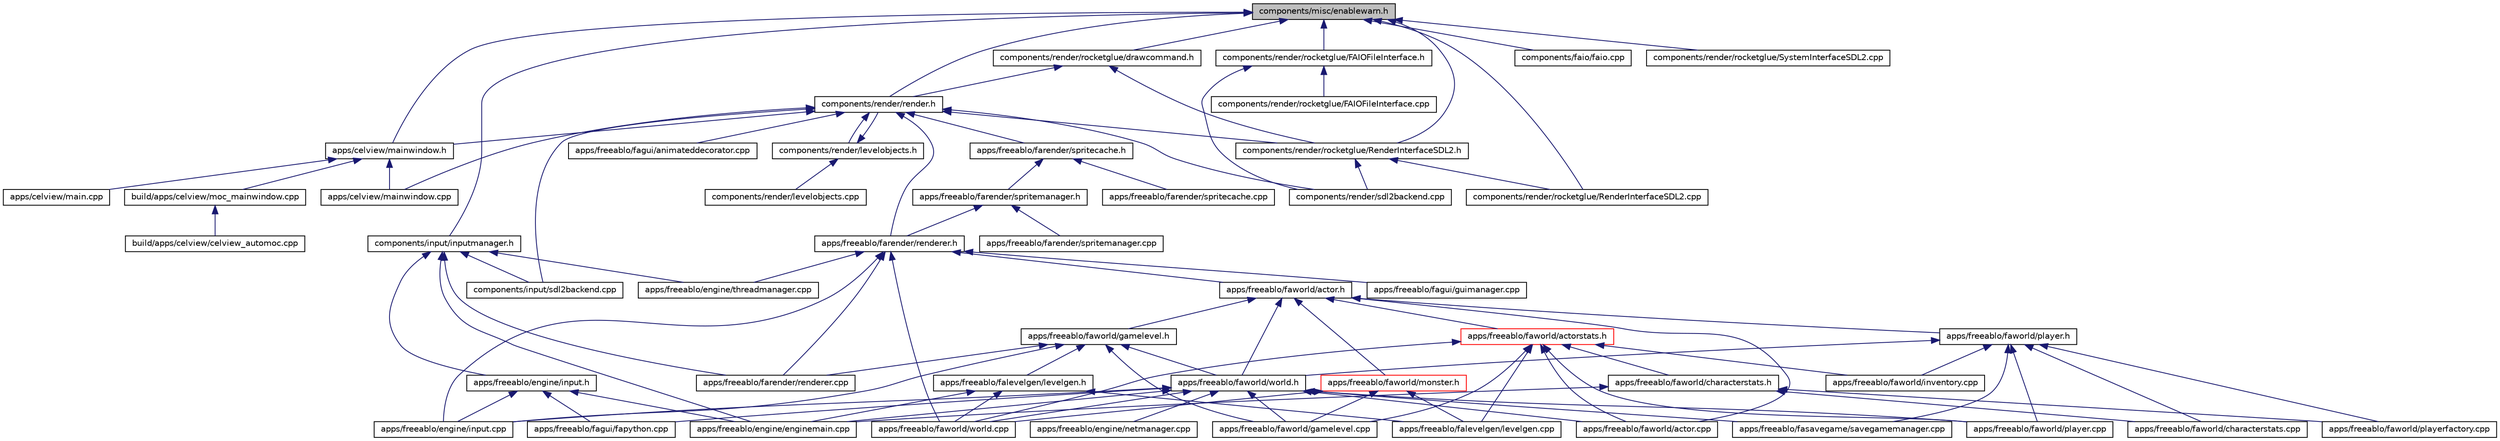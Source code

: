 digraph G
{
  edge [fontname="Helvetica",fontsize="10",labelfontname="Helvetica",labelfontsize="10"];
  node [fontname="Helvetica",fontsize="10",shape=record];
  Node1 [label="components/misc/enablewarn.h",height=0.2,width=0.4,color="black", fillcolor="grey75", style="filled" fontcolor="black"];
  Node1 -> Node2 [dir="back",color="midnightblue",fontsize="10",style="solid",fontname="Helvetica"];
  Node2 [label="apps/celview/mainwindow.h",height=0.2,width=0.4,color="black", fillcolor="white", style="filled",URL="$celview_2mainwindow_8h.html"];
  Node2 -> Node3 [dir="back",color="midnightblue",fontsize="10",style="solid",fontname="Helvetica"];
  Node3 [label="apps/celview/main.cpp",height=0.2,width=0.4,color="black", fillcolor="white", style="filled",URL="$celview_2main_8cpp.html"];
  Node2 -> Node4 [dir="back",color="midnightblue",fontsize="10",style="solid",fontname="Helvetica"];
  Node4 [label="apps/celview/mainwindow.cpp",height=0.2,width=0.4,color="black", fillcolor="white", style="filled",URL="$celview_2mainwindow_8cpp.html"];
  Node2 -> Node5 [dir="back",color="midnightblue",fontsize="10",style="solid",fontname="Helvetica"];
  Node5 [label="build/apps/celview/moc_mainwindow.cpp",height=0.2,width=0.4,color="black", fillcolor="white", style="filled",URL="$celview_2moc__mainwindow_8cpp.html"];
  Node5 -> Node6 [dir="back",color="midnightblue",fontsize="10",style="solid",fontname="Helvetica"];
  Node6 [label="build/apps/celview/celview_automoc.cpp",height=0.2,width=0.4,color="black", fillcolor="white", style="filled",URL="$celview__automoc_8cpp.html"];
  Node1 -> Node7 [dir="back",color="midnightblue",fontsize="10",style="solid",fontname="Helvetica"];
  Node7 [label="components/faio/faio.cpp",height=0.2,width=0.4,color="black", fillcolor="white", style="filled",URL="$faio_8cpp.html"];
  Node1 -> Node8 [dir="back",color="midnightblue",fontsize="10",style="solid",fontname="Helvetica"];
  Node8 [label="components/input/inputmanager.h",height=0.2,width=0.4,color="black", fillcolor="white", style="filled",URL="$inputmanager_8h.html"];
  Node8 -> Node9 [dir="back",color="midnightblue",fontsize="10",style="solid",fontname="Helvetica"];
  Node9 [label="apps/freeablo/engine/input.h",height=0.2,width=0.4,color="black", fillcolor="white", style="filled",URL="$input_8h.html"];
  Node9 -> Node10 [dir="back",color="midnightblue",fontsize="10",style="solid",fontname="Helvetica"];
  Node10 [label="apps/freeablo/engine/enginemain.cpp",height=0.2,width=0.4,color="black", fillcolor="white", style="filled",URL="$enginemain_8cpp.html"];
  Node9 -> Node11 [dir="back",color="midnightblue",fontsize="10",style="solid",fontname="Helvetica"];
  Node11 [label="apps/freeablo/engine/input.cpp",height=0.2,width=0.4,color="black", fillcolor="white", style="filled",URL="$input_8cpp.html"];
  Node9 -> Node12 [dir="back",color="midnightblue",fontsize="10",style="solid",fontname="Helvetica"];
  Node12 [label="apps/freeablo/fagui/fapython.cpp",height=0.2,width=0.4,color="black", fillcolor="white", style="filled",URL="$fapython_8cpp.html"];
  Node8 -> Node10 [dir="back",color="midnightblue",fontsize="10",style="solid",fontname="Helvetica"];
  Node8 -> Node13 [dir="back",color="midnightblue",fontsize="10",style="solid",fontname="Helvetica"];
  Node13 [label="apps/freeablo/engine/threadmanager.cpp",height=0.2,width=0.4,color="black", fillcolor="white", style="filled",URL="$threadmanager_8cpp.html"];
  Node8 -> Node14 [dir="back",color="midnightblue",fontsize="10",style="solid",fontname="Helvetica"];
  Node14 [label="apps/freeablo/farender/renderer.cpp",height=0.2,width=0.4,color="black", fillcolor="white", style="filled",URL="$renderer_8cpp.html"];
  Node8 -> Node15 [dir="back",color="midnightblue",fontsize="10",style="solid",fontname="Helvetica"];
  Node15 [label="components/input/sdl2backend.cpp",height=0.2,width=0.4,color="black", fillcolor="white", style="filled",URL="$input_2sdl2backend_8cpp.html"];
  Node1 -> Node16 [dir="back",color="midnightblue",fontsize="10",style="solid",fontname="Helvetica"];
  Node16 [label="components/render/render.h",height=0.2,width=0.4,color="black", fillcolor="white", style="filled",URL="$render_8h.html"];
  Node16 -> Node2 [dir="back",color="midnightblue",fontsize="10",style="solid",fontname="Helvetica"];
  Node16 -> Node4 [dir="back",color="midnightblue",fontsize="10",style="solid",fontname="Helvetica"];
  Node16 -> Node17 [dir="back",color="midnightblue",fontsize="10",style="solid",fontname="Helvetica"];
  Node17 [label="apps/freeablo/farender/renderer.h",height=0.2,width=0.4,color="black", fillcolor="white", style="filled",URL="$renderer_8h.html"];
  Node17 -> Node18 [dir="back",color="midnightblue",fontsize="10",style="solid",fontname="Helvetica"];
  Node18 [label="apps/freeablo/faworld/actor.h",height=0.2,width=0.4,color="black", fillcolor="white", style="filled",URL="$actor_8h.html"];
  Node18 -> Node19 [dir="back",color="midnightblue",fontsize="10",style="solid",fontname="Helvetica"];
  Node19 [label="apps/freeablo/faworld/world.h",height=0.2,width=0.4,color="black", fillcolor="white", style="filled",URL="$world_8h.html"];
  Node19 -> Node10 [dir="back",color="midnightblue",fontsize="10",style="solid",fontname="Helvetica"];
  Node19 -> Node11 [dir="back",color="midnightblue",fontsize="10",style="solid",fontname="Helvetica"];
  Node19 -> Node20 [dir="back",color="midnightblue",fontsize="10",style="solid",fontname="Helvetica"];
  Node20 [label="apps/freeablo/engine/netmanager.cpp",height=0.2,width=0.4,color="black", fillcolor="white", style="filled",URL="$netmanager_8cpp.html"];
  Node19 -> Node12 [dir="back",color="midnightblue",fontsize="10",style="solid",fontname="Helvetica"];
  Node19 -> Node21 [dir="back",color="midnightblue",fontsize="10",style="solid",fontname="Helvetica"];
  Node21 [label="apps/freeablo/fasavegame/savegamemanager.cpp",height=0.2,width=0.4,color="black", fillcolor="white", style="filled",URL="$savegamemanager_8cpp.html"];
  Node19 -> Node22 [dir="back",color="midnightblue",fontsize="10",style="solid",fontname="Helvetica"];
  Node22 [label="apps/freeablo/faworld/actor.cpp",height=0.2,width=0.4,color="black", fillcolor="white", style="filled",URL="$actor_8cpp.html"];
  Node19 -> Node23 [dir="back",color="midnightblue",fontsize="10",style="solid",fontname="Helvetica"];
  Node23 [label="apps/freeablo/faworld/gamelevel.cpp",height=0.2,width=0.4,color="black", fillcolor="white", style="filled",URL="$gamelevel_8cpp.html"];
  Node19 -> Node24 [dir="back",color="midnightblue",fontsize="10",style="solid",fontname="Helvetica"];
  Node24 [label="apps/freeablo/faworld/player.cpp",height=0.2,width=0.4,color="black", fillcolor="white", style="filled",URL="$player_8cpp.html"];
  Node19 -> Node25 [dir="back",color="midnightblue",fontsize="10",style="solid",fontname="Helvetica"];
  Node25 [label="apps/freeablo/faworld/world.cpp",height=0.2,width=0.4,color="black", fillcolor="white", style="filled",URL="$world_8cpp.html"];
  Node18 -> Node26 [dir="back",color="midnightblue",fontsize="10",style="solid",fontname="Helvetica"];
  Node26 [label="apps/freeablo/faworld/player.h",height=0.2,width=0.4,color="black", fillcolor="white", style="filled",URL="$player_8h.html"];
  Node26 -> Node19 [dir="back",color="midnightblue",fontsize="10",style="solid",fontname="Helvetica"];
  Node26 -> Node21 [dir="back",color="midnightblue",fontsize="10",style="solid",fontname="Helvetica"];
  Node26 -> Node27 [dir="back",color="midnightblue",fontsize="10",style="solid",fontname="Helvetica"];
  Node27 [label="apps/freeablo/faworld/characterstats.cpp",height=0.2,width=0.4,color="black", fillcolor="white", style="filled",URL="$apps_2freeablo_2faworld_2characterstats_8cpp.html"];
  Node26 -> Node28 [dir="back",color="midnightblue",fontsize="10",style="solid",fontname="Helvetica"];
  Node28 [label="apps/freeablo/faworld/inventory.cpp",height=0.2,width=0.4,color="black", fillcolor="white", style="filled",URL="$inventory_8cpp.html"];
  Node26 -> Node24 [dir="back",color="midnightblue",fontsize="10",style="solid",fontname="Helvetica"];
  Node26 -> Node29 [dir="back",color="midnightblue",fontsize="10",style="solid",fontname="Helvetica"];
  Node29 [label="apps/freeablo/faworld/playerfactory.cpp",height=0.2,width=0.4,color="black", fillcolor="white", style="filled",URL="$playerfactory_8cpp.html"];
  Node18 -> Node30 [dir="back",color="midnightblue",fontsize="10",style="solid",fontname="Helvetica"];
  Node30 [label="apps/freeablo/faworld/gamelevel.h",height=0.2,width=0.4,color="black", fillcolor="white", style="filled",URL="$gamelevel_8h.html"];
  Node30 -> Node19 [dir="back",color="midnightblue",fontsize="10",style="solid",fontname="Helvetica"];
  Node30 -> Node31 [dir="back",color="midnightblue",fontsize="10",style="solid",fontname="Helvetica"];
  Node31 [label="apps/freeablo/falevelgen/levelgen.h",height=0.2,width=0.4,color="black", fillcolor="white", style="filled",URL="$levelgen_8h.html"];
  Node31 -> Node10 [dir="back",color="midnightblue",fontsize="10",style="solid",fontname="Helvetica"];
  Node31 -> Node32 [dir="back",color="midnightblue",fontsize="10",style="solid",fontname="Helvetica"];
  Node32 [label="apps/freeablo/falevelgen/levelgen.cpp",height=0.2,width=0.4,color="black", fillcolor="white", style="filled",URL="$levelgen_8cpp.html"];
  Node31 -> Node25 [dir="back",color="midnightblue",fontsize="10",style="solid",fontname="Helvetica"];
  Node30 -> Node11 [dir="back",color="midnightblue",fontsize="10",style="solid",fontname="Helvetica"];
  Node30 -> Node14 [dir="back",color="midnightblue",fontsize="10",style="solid",fontname="Helvetica"];
  Node30 -> Node23 [dir="back",color="midnightblue",fontsize="10",style="solid",fontname="Helvetica"];
  Node18 -> Node33 [dir="back",color="midnightblue",fontsize="10",style="solid",fontname="Helvetica"];
  Node33 [label="apps/freeablo/faworld/actorstats.h",height=0.2,width=0.4,color="red", fillcolor="white", style="filled",URL="$actorstats_8h.html"];
  Node33 -> Node34 [dir="back",color="midnightblue",fontsize="10",style="solid",fontname="Helvetica"];
  Node34 [label="apps/freeablo/faworld/characterstats.h",height=0.2,width=0.4,color="black", fillcolor="white", style="filled",URL="$apps_2freeablo_2faworld_2characterstats_8h.html"];
  Node34 -> Node10 [dir="back",color="midnightblue",fontsize="10",style="solid",fontname="Helvetica"];
  Node34 -> Node27 [dir="back",color="midnightblue",fontsize="10",style="solid",fontname="Helvetica"];
  Node34 -> Node29 [dir="back",color="midnightblue",fontsize="10",style="solid",fontname="Helvetica"];
  Node33 -> Node32 [dir="back",color="midnightblue",fontsize="10",style="solid",fontname="Helvetica"];
  Node33 -> Node22 [dir="back",color="midnightblue",fontsize="10",style="solid",fontname="Helvetica"];
  Node33 -> Node23 [dir="back",color="midnightblue",fontsize="10",style="solid",fontname="Helvetica"];
  Node33 -> Node28 [dir="back",color="midnightblue",fontsize="10",style="solid",fontname="Helvetica"];
  Node33 -> Node24 [dir="back",color="midnightblue",fontsize="10",style="solid",fontname="Helvetica"];
  Node33 -> Node25 [dir="back",color="midnightblue",fontsize="10",style="solid",fontname="Helvetica"];
  Node18 -> Node35 [dir="back",color="midnightblue",fontsize="10",style="solid",fontname="Helvetica"];
  Node35 [label="apps/freeablo/faworld/monster.h",height=0.2,width=0.4,color="red", fillcolor="white", style="filled",URL="$apps_2freeablo_2faworld_2monster_8h.html"];
  Node35 -> Node32 [dir="back",color="midnightblue",fontsize="10",style="solid",fontname="Helvetica"];
  Node35 -> Node23 [dir="back",color="midnightblue",fontsize="10",style="solid",fontname="Helvetica"];
  Node35 -> Node25 [dir="back",color="midnightblue",fontsize="10",style="solid",fontname="Helvetica"];
  Node18 -> Node22 [dir="back",color="midnightblue",fontsize="10",style="solid",fontname="Helvetica"];
  Node17 -> Node11 [dir="back",color="midnightblue",fontsize="10",style="solid",fontname="Helvetica"];
  Node17 -> Node13 [dir="back",color="midnightblue",fontsize="10",style="solid",fontname="Helvetica"];
  Node17 -> Node36 [dir="back",color="midnightblue",fontsize="10",style="solid",fontname="Helvetica"];
  Node36 [label="apps/freeablo/fagui/guimanager.cpp",height=0.2,width=0.4,color="black", fillcolor="white", style="filled",URL="$guimanager_8cpp.html"];
  Node17 -> Node14 [dir="back",color="midnightblue",fontsize="10",style="solid",fontname="Helvetica"];
  Node17 -> Node25 [dir="back",color="midnightblue",fontsize="10",style="solid",fontname="Helvetica"];
  Node16 -> Node37 [dir="back",color="midnightblue",fontsize="10",style="solid",fontname="Helvetica"];
  Node37 [label="apps/freeablo/farender/spritecache.h",height=0.2,width=0.4,color="black", fillcolor="white", style="filled",URL="$spritecache_8h.html"];
  Node37 -> Node38 [dir="back",color="midnightblue",fontsize="10",style="solid",fontname="Helvetica"];
  Node38 [label="apps/freeablo/farender/spritemanager.h",height=0.2,width=0.4,color="black", fillcolor="white", style="filled",URL="$spritemanager_8h.html"];
  Node38 -> Node17 [dir="back",color="midnightblue",fontsize="10",style="solid",fontname="Helvetica"];
  Node38 -> Node39 [dir="back",color="midnightblue",fontsize="10",style="solid",fontname="Helvetica"];
  Node39 [label="apps/freeablo/farender/spritemanager.cpp",height=0.2,width=0.4,color="black", fillcolor="white", style="filled",URL="$spritemanager_8cpp.html"];
  Node37 -> Node40 [dir="back",color="midnightblue",fontsize="10",style="solid",fontname="Helvetica"];
  Node40 [label="apps/freeablo/farender/spritecache.cpp",height=0.2,width=0.4,color="black", fillcolor="white", style="filled",URL="$spritecache_8cpp.html"];
  Node16 -> Node41 [dir="back",color="midnightblue",fontsize="10",style="solid",fontname="Helvetica"];
  Node41 [label="apps/freeablo/fagui/animateddecorator.cpp",height=0.2,width=0.4,color="black", fillcolor="white", style="filled",URL="$animateddecorator_8cpp.html"];
  Node16 -> Node15 [dir="back",color="midnightblue",fontsize="10",style="solid",fontname="Helvetica"];
  Node16 -> Node42 [dir="back",color="midnightblue",fontsize="10",style="solid",fontname="Helvetica"];
  Node42 [label="components/render/levelobjects.h",height=0.2,width=0.4,color="black", fillcolor="white", style="filled",URL="$levelobjects_8h.html"];
  Node42 -> Node43 [dir="back",color="midnightblue",fontsize="10",style="solid",fontname="Helvetica"];
  Node43 [label="components/render/levelobjects.cpp",height=0.2,width=0.4,color="black", fillcolor="white", style="filled",URL="$levelobjects_8cpp.html"];
  Node42 -> Node16 [dir="back",color="midnightblue",fontsize="10",style="solid",fontname="Helvetica"];
  Node16 -> Node44 [dir="back",color="midnightblue",fontsize="10",style="solid",fontname="Helvetica"];
  Node44 [label="components/render/rocketglue/RenderInterfaceSDL2.h",height=0.2,width=0.4,color="black", fillcolor="white", style="filled",URL="$_render_interface_s_d_l2_8h.html"];
  Node44 -> Node45 [dir="back",color="midnightblue",fontsize="10",style="solid",fontname="Helvetica"];
  Node45 [label="components/render/rocketglue/RenderInterfaceSDL2.cpp",height=0.2,width=0.4,color="black", fillcolor="white", style="filled",URL="$_render_interface_s_d_l2_8cpp.html"];
  Node44 -> Node46 [dir="back",color="midnightblue",fontsize="10",style="solid",fontname="Helvetica"];
  Node46 [label="components/render/sdl2backend.cpp",height=0.2,width=0.4,color="black", fillcolor="white", style="filled",URL="$render_2sdl2backend_8cpp.html"];
  Node16 -> Node46 [dir="back",color="midnightblue",fontsize="10",style="solid",fontname="Helvetica"];
  Node1 -> Node47 [dir="back",color="midnightblue",fontsize="10",style="solid",fontname="Helvetica"];
  Node47 [label="components/render/rocketglue/drawcommand.h",height=0.2,width=0.4,color="black", fillcolor="white", style="filled",URL="$drawcommand_8h.html"];
  Node47 -> Node16 [dir="back",color="midnightblue",fontsize="10",style="solid",fontname="Helvetica"];
  Node47 -> Node44 [dir="back",color="midnightblue",fontsize="10",style="solid",fontname="Helvetica"];
  Node1 -> Node48 [dir="back",color="midnightblue",fontsize="10",style="solid",fontname="Helvetica"];
  Node48 [label="components/render/rocketglue/FAIOFileInterface.h",height=0.2,width=0.4,color="black", fillcolor="white", style="filled",URL="$_f_a_i_o_file_interface_8h.html"];
  Node48 -> Node49 [dir="back",color="midnightblue",fontsize="10",style="solid",fontname="Helvetica"];
  Node49 [label="components/render/rocketglue/FAIOFileInterface.cpp",height=0.2,width=0.4,color="black", fillcolor="white", style="filled",URL="$_f_a_i_o_file_interface_8cpp.html"];
  Node48 -> Node46 [dir="back",color="midnightblue",fontsize="10",style="solid",fontname="Helvetica"];
  Node1 -> Node45 [dir="back",color="midnightblue",fontsize="10",style="solid",fontname="Helvetica"];
  Node1 -> Node44 [dir="back",color="midnightblue",fontsize="10",style="solid",fontname="Helvetica"];
  Node1 -> Node50 [dir="back",color="midnightblue",fontsize="10",style="solid",fontname="Helvetica"];
  Node50 [label="components/render/rocketglue/SystemInterfaceSDL2.cpp",height=0.2,width=0.4,color="black", fillcolor="white", style="filled",URL="$_system_interface_s_d_l2_8cpp.html"];
}
